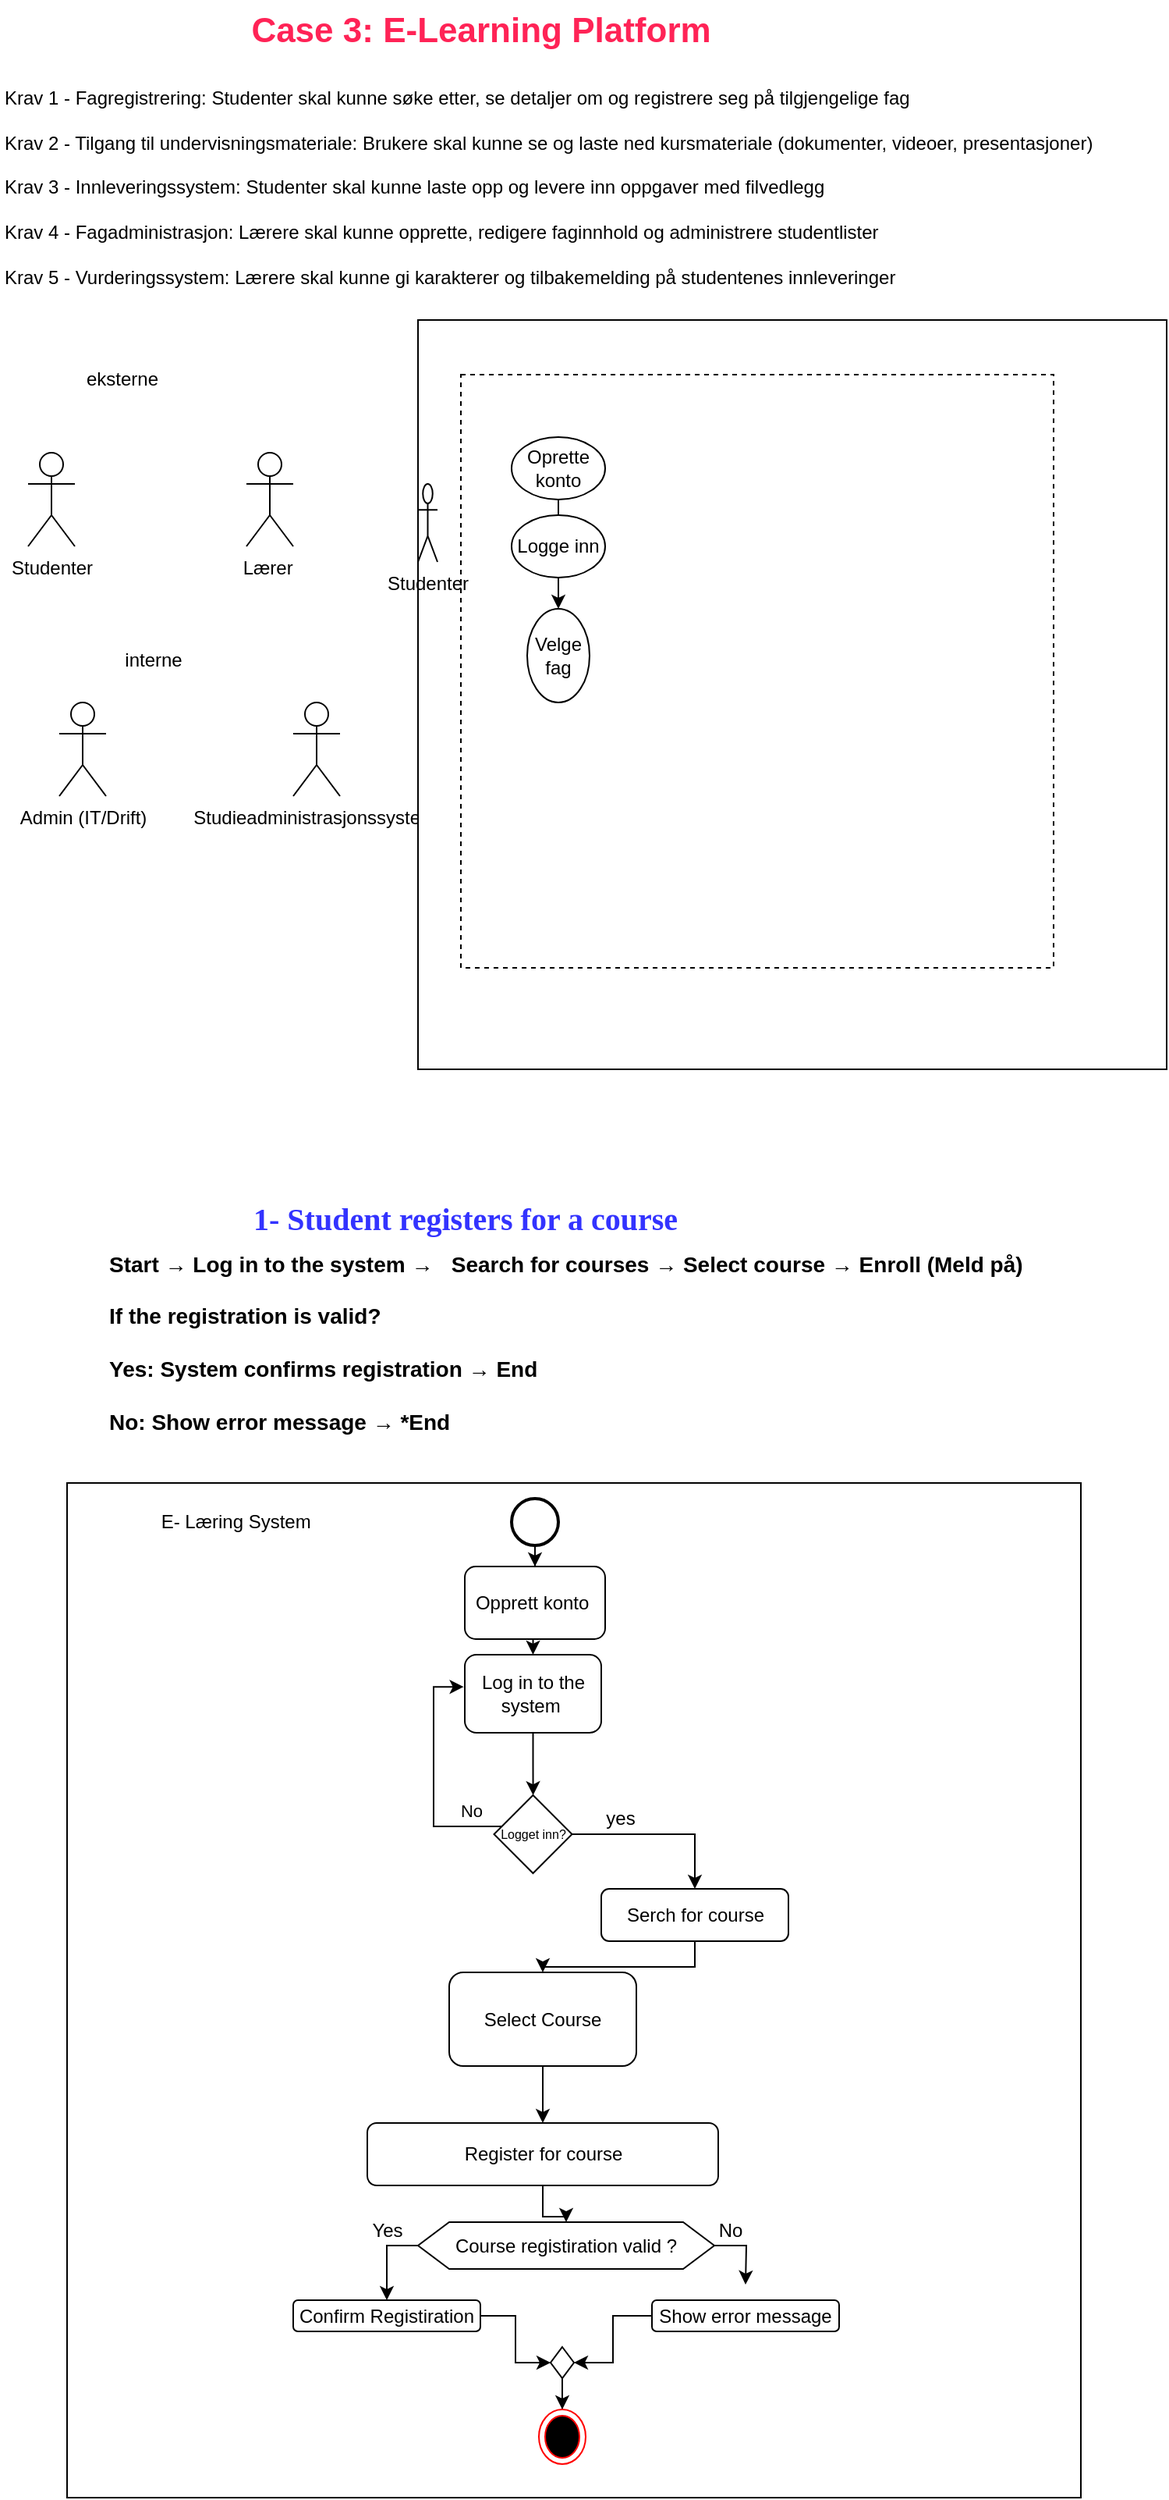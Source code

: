 <mxfile version="28.1.2">
  <diagram name="Page-1" id="uIif4deYK2l8mIWnEml8">
    <mxGraphModel dx="1305" dy="970" grid="1" gridSize="10" guides="1" tooltips="1" connect="1" arrows="1" fold="1" page="1" pageScale="1" pageWidth="850" pageHeight="1100" math="0" shadow="0">
      <root>
        <mxCell id="0" />
        <mxCell id="1" parent="0" />
        <mxCell id="E82b9lLqei504k9NGsRC-1" value="&lt;div&gt;Krav 1 - Fagregistrering: Studenter skal kunne søke etter, se detaljer om og registrere seg på tilgjengelige fag&lt;/div&gt;&lt;div&gt;&lt;br&gt;&lt;/div&gt;&lt;div&gt;Krav 2 - Tilgang til undervisningsmateriale: Brukere skal kunne se og laste ned kursmateriale (dokumenter, videoer, presentasjoner)&lt;/div&gt;&lt;div&gt;&lt;br&gt;&lt;/div&gt;&lt;div&gt;Krav 3 - Innleveringssystem: Studenter skal kunne laste opp og levere inn oppgaver med filvedlegg&lt;/div&gt;&lt;div&gt;&lt;br&gt;&lt;/div&gt;&lt;div&gt;Krav 4 - Fagadministrasjon: Lærere skal kunne opprette, redigere faginnhold og administrere studentlister&lt;/div&gt;&lt;div&gt;&lt;br&gt;&lt;/div&gt;&lt;div&gt;Krav 5 - Vurderingssystem: Lærere skal kunne gi karakterer og tilbakemelding på studentenes innleveringer&lt;/div&gt;" style="text;html=1;align=left;verticalAlign=middle;resizable=0;points=[];autosize=1;strokeColor=none;fillColor=none;" vertex="1" parent="1">
          <mxGeometry x="22.5" y="60" width="720" height="140" as="geometry" />
        </mxCell>
        <mxCell id="E82b9lLqei504k9NGsRC-2" value="Studieadministrasjonssystem&amp;nbsp;" style="shape=umlActor;verticalLabelPosition=bottom;verticalAlign=top;html=1;outlineConnect=0;" vertex="1" parent="1">
          <mxGeometry x="210" y="460" width="30" height="60" as="geometry" />
        </mxCell>
        <mxCell id="E82b9lLqei504k9NGsRC-3" value="Lærer&amp;nbsp;" style="shape=umlActor;verticalLabelPosition=bottom;verticalAlign=top;html=1;outlineConnect=0;" vertex="1" parent="1">
          <mxGeometry x="180" y="300" width="30" height="60" as="geometry" />
        </mxCell>
        <mxCell id="E82b9lLqei504k9NGsRC-11" value="Studenter" style="shape=umlActor;verticalLabelPosition=bottom;verticalAlign=top;html=1;outlineConnect=0;" vertex="1" parent="1">
          <mxGeometry x="40" y="300" width="30" height="60" as="geometry" />
        </mxCell>
        <mxCell id="E82b9lLqei504k9NGsRC-12" value="Admin (IT/Drift)" style="shape=umlActor;verticalLabelPosition=bottom;verticalAlign=top;html=1;outlineConnect=0;" vertex="1" parent="1">
          <mxGeometry x="60" y="460" width="30" height="60" as="geometry" />
        </mxCell>
        <mxCell id="E82b9lLqei504k9NGsRC-13" value="eksterne" style="text;html=1;align=center;verticalAlign=middle;resizable=0;points=[];autosize=1;strokeColor=none;fillColor=none;" vertex="1" parent="1">
          <mxGeometry x="65" y="238" width="70" height="30" as="geometry" />
        </mxCell>
        <mxCell id="E82b9lLqei504k9NGsRC-14" value="interne" style="text;html=1;align=center;verticalAlign=middle;resizable=0;points=[];autosize=1;strokeColor=none;fillColor=none;" vertex="1" parent="1">
          <mxGeometry x="90" y="418" width="60" height="30" as="geometry" />
        </mxCell>
        <mxCell id="E82b9lLqei504k9NGsRC-15" value="" style="whiteSpace=wrap;html=1;aspect=fixed;" vertex="1" parent="1">
          <mxGeometry x="290" y="215" width="480" height="480" as="geometry" />
        </mxCell>
        <mxCell id="E82b9lLqei504k9NGsRC-16" value="" style="whiteSpace=wrap;html=1;aspect=fixed;dashed=1;" vertex="1" parent="1">
          <mxGeometry x="317.5" y="250" width="380" height="380" as="geometry" />
        </mxCell>
        <mxCell id="E82b9lLqei504k9NGsRC-18" value="Studenter" style="shape=umlActor;verticalLabelPosition=bottom;verticalAlign=top;html=1;outlineConnect=0;" vertex="1" parent="1">
          <mxGeometry x="290" y="320" width="12.5" height="50" as="geometry" />
        </mxCell>
        <mxCell id="E82b9lLqei504k9NGsRC-22" value="" style="edgeStyle=orthogonalEdgeStyle;rounded=0;orthogonalLoop=1;jettySize=auto;html=1;" edge="1" parent="1" source="E82b9lLqei504k9NGsRC-19" target="E82b9lLqei504k9NGsRC-21">
          <mxGeometry relative="1" as="geometry" />
        </mxCell>
        <mxCell id="E82b9lLqei504k9NGsRC-19" value="Oprette konto" style="ellipse;whiteSpace=wrap;html=1;" vertex="1" parent="1">
          <mxGeometry x="350" y="290" width="60" height="40" as="geometry" />
        </mxCell>
        <mxCell id="E82b9lLqei504k9NGsRC-20" value="Logge inn" style="ellipse;whiteSpace=wrap;html=1;" vertex="1" parent="1">
          <mxGeometry x="350" y="340" width="60" height="40" as="geometry" />
        </mxCell>
        <mxCell id="E82b9lLqei504k9NGsRC-21" value="Velge fag" style="ellipse;whiteSpace=wrap;html=1;direction=south;" vertex="1" parent="1">
          <mxGeometry x="360" y="400" width="40" height="60" as="geometry" />
        </mxCell>
        <mxCell id="E82b9lLqei504k9NGsRC-26" value="" style="whiteSpace=wrap;html=1;aspect=fixed;" vertex="1" parent="1">
          <mxGeometry x="65" y="960" width="650" height="650" as="geometry" />
        </mxCell>
        <mxCell id="E82b9lLqei504k9NGsRC-28" value="E- Læring System&amp;nbsp;" style="text;html=1;align=center;verticalAlign=middle;whiteSpace=wrap;rounded=0;" vertex="1" parent="1">
          <mxGeometry x="90" y="970" width="170" height="30" as="geometry" />
        </mxCell>
        <mxCell id="E82b9lLqei504k9NGsRC-35" style="edgeStyle=orthogonalEdgeStyle;rounded=0;orthogonalLoop=1;jettySize=auto;html=1;entryX=0.5;entryY=0;entryDx=0;entryDy=0;" edge="1" parent="1" target="E82b9lLqei504k9NGsRC-37">
          <mxGeometry relative="1" as="geometry">
            <mxPoint x="370" y="1013.5" as="sourcePoint" />
          </mxGeometry>
        </mxCell>
        <mxCell id="E82b9lLqei504k9NGsRC-36" value="" style="edgeStyle=orthogonalEdgeStyle;rounded=0;orthogonalLoop=1;jettySize=auto;html=1;" edge="1" parent="1" source="E82b9lLqei504k9NGsRC-64" target="E82b9lLqei504k9NGsRC-39">
          <mxGeometry relative="1" as="geometry" />
        </mxCell>
        <mxCell id="E82b9lLqei504k9NGsRC-37" value="Log in to the system&amp;nbsp;" style="rounded=1;whiteSpace=wrap;html=1;" vertex="1" parent="1">
          <mxGeometry x="320" y="1070" width="87.5" height="50" as="geometry" />
        </mxCell>
        <mxCell id="E82b9lLqei504k9NGsRC-38" value="" style="edgeStyle=orthogonalEdgeStyle;rounded=0;orthogonalLoop=1;jettySize=auto;html=1;" edge="1" parent="1" source="E82b9lLqei504k9NGsRC-39" target="E82b9lLqei504k9NGsRC-41">
          <mxGeometry relative="1" as="geometry">
            <Array as="points">
              <mxPoint x="468" y="1270" />
              <mxPoint x="370" y="1270" />
            </Array>
          </mxGeometry>
        </mxCell>
        <mxCell id="E82b9lLqei504k9NGsRC-39" value="Serch for course" style="rounded=1;whiteSpace=wrap;html=1;" vertex="1" parent="1">
          <mxGeometry x="407.5" y="1220" width="120" height="33.5" as="geometry" />
        </mxCell>
        <mxCell id="E82b9lLqei504k9NGsRC-40" value="" style="edgeStyle=orthogonalEdgeStyle;rounded=0;orthogonalLoop=1;jettySize=auto;html=1;" edge="1" parent="1" source="E82b9lLqei504k9NGsRC-41" target="E82b9lLqei504k9NGsRC-43">
          <mxGeometry relative="1" as="geometry" />
        </mxCell>
        <mxCell id="E82b9lLqei504k9NGsRC-41" value="Select Course" style="rounded=1;whiteSpace=wrap;html=1;" vertex="1" parent="1">
          <mxGeometry x="310" y="1273.5" width="120" height="60" as="geometry" />
        </mxCell>
        <mxCell id="E82b9lLqei504k9NGsRC-42" value="" style="edgeStyle=orthogonalEdgeStyle;rounded=0;orthogonalLoop=1;jettySize=auto;html=1;" edge="1" parent="1" source="E82b9lLqei504k9NGsRC-43" target="E82b9lLqei504k9NGsRC-46">
          <mxGeometry relative="1" as="geometry" />
        </mxCell>
        <mxCell id="E82b9lLqei504k9NGsRC-43" value="Register for course" style="rounded=1;whiteSpace=wrap;html=1;" vertex="1" parent="1">
          <mxGeometry x="257.5" y="1370" width="225" height="40" as="geometry" />
        </mxCell>
        <mxCell id="E82b9lLqei504k9NGsRC-44" style="edgeStyle=orthogonalEdgeStyle;rounded=0;orthogonalLoop=1;jettySize=auto;html=1;" edge="1" parent="1" source="E82b9lLqei504k9NGsRC-46">
          <mxGeometry relative="1" as="geometry">
            <mxPoint x="500" y="1473.5" as="targetPoint" />
          </mxGeometry>
        </mxCell>
        <mxCell id="E82b9lLqei504k9NGsRC-45" style="edgeStyle=orthogonalEdgeStyle;rounded=0;orthogonalLoop=1;jettySize=auto;html=1;" edge="1" parent="1" source="E82b9lLqei504k9NGsRC-46">
          <mxGeometry relative="1" as="geometry">
            <mxPoint x="270" y="1483.5" as="targetPoint" />
            <Array as="points">
              <mxPoint x="270" y="1448.5" />
              <mxPoint x="270" y="1483.5" />
            </Array>
          </mxGeometry>
        </mxCell>
        <mxCell id="E82b9lLqei504k9NGsRC-46" value="Course registiration valid ?" style="shape=hexagon;perimeter=hexagonPerimeter2;whiteSpace=wrap;html=1;fixedSize=1;" vertex="1" parent="1">
          <mxGeometry x="290" y="1433.5" width="190" height="30" as="geometry" />
        </mxCell>
        <mxCell id="E82b9lLqei504k9NGsRC-47" value="No" style="text;html=1;align=center;verticalAlign=middle;resizable=0;points=[];autosize=1;strokeColor=none;fillColor=none;" vertex="1" parent="1">
          <mxGeometry x="470" y="1423.5" width="40" height="30" as="geometry" />
        </mxCell>
        <mxCell id="E82b9lLqei504k9NGsRC-48" value="Yes" style="text;html=1;align=center;verticalAlign=middle;resizable=0;points=[];autosize=1;strokeColor=none;fillColor=none;" vertex="1" parent="1">
          <mxGeometry x="250" y="1423.5" width="40" height="30" as="geometry" />
        </mxCell>
        <mxCell id="E82b9lLqei504k9NGsRC-49" style="edgeStyle=orthogonalEdgeStyle;rounded=0;orthogonalLoop=1;jettySize=auto;html=1;entryX=1;entryY=0.5;entryDx=0;entryDy=0;" edge="1" parent="1" source="E82b9lLqei504k9NGsRC-50" target="E82b9lLqei504k9NGsRC-54">
          <mxGeometry relative="1" as="geometry" />
        </mxCell>
        <mxCell id="E82b9lLqei504k9NGsRC-50" value="Show error message" style="rounded=1;whiteSpace=wrap;html=1;" vertex="1" parent="1">
          <mxGeometry x="440" y="1483.5" width="120" height="20" as="geometry" />
        </mxCell>
        <mxCell id="E82b9lLqei504k9NGsRC-51" style="edgeStyle=orthogonalEdgeStyle;rounded=0;orthogonalLoop=1;jettySize=auto;html=1;entryX=0;entryY=0.5;entryDx=0;entryDy=0;" edge="1" parent="1" source="E82b9lLqei504k9NGsRC-52" target="E82b9lLqei504k9NGsRC-54">
          <mxGeometry relative="1" as="geometry" />
        </mxCell>
        <mxCell id="E82b9lLqei504k9NGsRC-52" value="Confirm Registiration" style="rounded=1;whiteSpace=wrap;html=1;" vertex="1" parent="1">
          <mxGeometry x="210" y="1483.5" width="120" height="20" as="geometry" />
        </mxCell>
        <mxCell id="E82b9lLqei504k9NGsRC-53" value="" style="edgeStyle=orthogonalEdgeStyle;rounded=0;orthogonalLoop=1;jettySize=auto;html=1;" edge="1" parent="1" source="E82b9lLqei504k9NGsRC-54" target="E82b9lLqei504k9NGsRC-55">
          <mxGeometry relative="1" as="geometry" />
        </mxCell>
        <mxCell id="E82b9lLqei504k9NGsRC-54" value="" style="rhombus;whiteSpace=wrap;html=1;" vertex="1" parent="1">
          <mxGeometry x="375" y="1513.5" width="15" height="20" as="geometry" />
        </mxCell>
        <mxCell id="E82b9lLqei504k9NGsRC-55" value="" style="ellipse;html=1;shape=endState;fillColor=#000000;strokeColor=#ff0000;" vertex="1" parent="1">
          <mxGeometry x="367.5" y="1553.5" width="30" height="35" as="geometry" />
        </mxCell>
        <mxCell id="E82b9lLqei504k9NGsRC-63" value="" style="edgeStyle=orthogonalEdgeStyle;rounded=0;orthogonalLoop=1;jettySize=auto;html=1;" edge="1" parent="1" source="E82b9lLqei504k9NGsRC-56" target="E82b9lLqei504k9NGsRC-62">
          <mxGeometry relative="1" as="geometry" />
        </mxCell>
        <mxCell id="E82b9lLqei504k9NGsRC-56" value="" style="strokeWidth=2;html=1;shape=mxgraph.flowchart.start_2;whiteSpace=wrap;strokeColor=#000000;" vertex="1" parent="1">
          <mxGeometry x="350" y="970" width="30" height="30" as="geometry" />
        </mxCell>
        <mxCell id="E82b9lLqei504k9NGsRC-60" value="&lt;span style=&quot;color: rgb(51, 51, 255); font-family: &amp;quot;Times New Roman&amp;quot;; font-size: 20px; font-weight: 700; text-align: left;&quot;&gt;1- Student registers for a course&lt;/span&gt;" style="text;html=1;align=center;verticalAlign=middle;resizable=0;points=[];autosize=1;strokeColor=none;fillColor=none;" vertex="1" parent="1">
          <mxGeometry x="170" y="770" width="300" height="40" as="geometry" />
        </mxCell>
        <mxCell id="E82b9lLqei504k9NGsRC-61" value="Start → Log in to the system →&amp;nbsp; &amp;nbsp;Search for courses → Select course → Enroll (Meld på)&lt;br&gt;&lt;br&gt;&lt;div&gt;If the registration is valid?&lt;br&gt;&lt;br&gt;&lt;/div&gt;&lt;div&gt;Yes: System confirms registration → End&lt;br&gt;&lt;br&gt;&lt;/div&gt;&lt;div&gt;No: Show error message → *End&lt;/div&gt;" style="text;html=1;align=left;verticalAlign=middle;resizable=0;points=[];autosize=1;strokeColor=none;fillColor=none;fontSize=14;fontStyle=1" vertex="1" parent="1">
          <mxGeometry x="90" y="805" width="570" height="130" as="geometry" />
        </mxCell>
        <mxCell id="E82b9lLqei504k9NGsRC-62" value="Opprett konto&amp;nbsp;" style="rounded=1;whiteSpace=wrap;html=1;" vertex="1" parent="1">
          <mxGeometry x="320" y="1013.5" width="90" height="46.5" as="geometry" />
        </mxCell>
        <mxCell id="E82b9lLqei504k9NGsRC-67" value="yes" style="text;strokeColor=none;align=center;fillColor=none;html=1;verticalAlign=middle;whiteSpace=wrap;rounded=0;" vertex="1" parent="1">
          <mxGeometry x="390" y="1160" width="60" height="30" as="geometry" />
        </mxCell>
        <mxCell id="E82b9lLqei504k9NGsRC-80" style="edgeStyle=orthogonalEdgeStyle;rounded=0;orthogonalLoop=1;jettySize=auto;html=1;entryX=-0.008;entryY=0.412;entryDx=0;entryDy=0;entryPerimeter=0;" edge="1" parent="1" source="E82b9lLqei504k9NGsRC-64" target="E82b9lLqei504k9NGsRC-37">
          <mxGeometry relative="1" as="geometry">
            <Array as="points">
              <mxPoint x="300" y="1180" />
              <mxPoint x="300" y="1091" />
            </Array>
          </mxGeometry>
        </mxCell>
        <mxCell id="E82b9lLqei504k9NGsRC-81" value="No" style="edgeLabel;html=1;align=center;verticalAlign=middle;resizable=0;points=[];" vertex="1" connectable="0" parent="E82b9lLqei504k9NGsRC-80">
          <mxGeometry x="-0.776" y="-1" relative="1" as="geometry">
            <mxPoint x="-3" y="-9" as="offset" />
          </mxGeometry>
        </mxCell>
        <mxCell id="E82b9lLqei504k9NGsRC-82" value="" style="edgeStyle=orthogonalEdgeStyle;rounded=0;orthogonalLoop=1;jettySize=auto;html=1;" edge="1" parent="1" source="E82b9lLqei504k9NGsRC-37" target="E82b9lLqei504k9NGsRC-64">
          <mxGeometry relative="1" as="geometry">
            <mxPoint x="364" y="1120" as="sourcePoint" />
            <mxPoint x="468" y="1220" as="targetPoint" />
          </mxGeometry>
        </mxCell>
        <mxCell id="E82b9lLqei504k9NGsRC-64" value="Logget inn?" style="rhombus;whiteSpace=wrap;html=1;fontSize=8;" vertex="1" parent="1">
          <mxGeometry x="338.75" y="1160" width="50" height="50" as="geometry" />
        </mxCell>
        <mxCell id="E82b9lLqei504k9NGsRC-84" value="Case 3: E-Learning Platform" style="text;html=1;align=center;verticalAlign=middle;resizable=0;points=[];autosize=1;strokeColor=none;fillColor=none;fontColor=#FF2356;fontStyle=1;fontSize=22;" vertex="1" parent="1">
          <mxGeometry x="180" y="10" width="300" height="40" as="geometry" />
        </mxCell>
      </root>
    </mxGraphModel>
  </diagram>
</mxfile>
